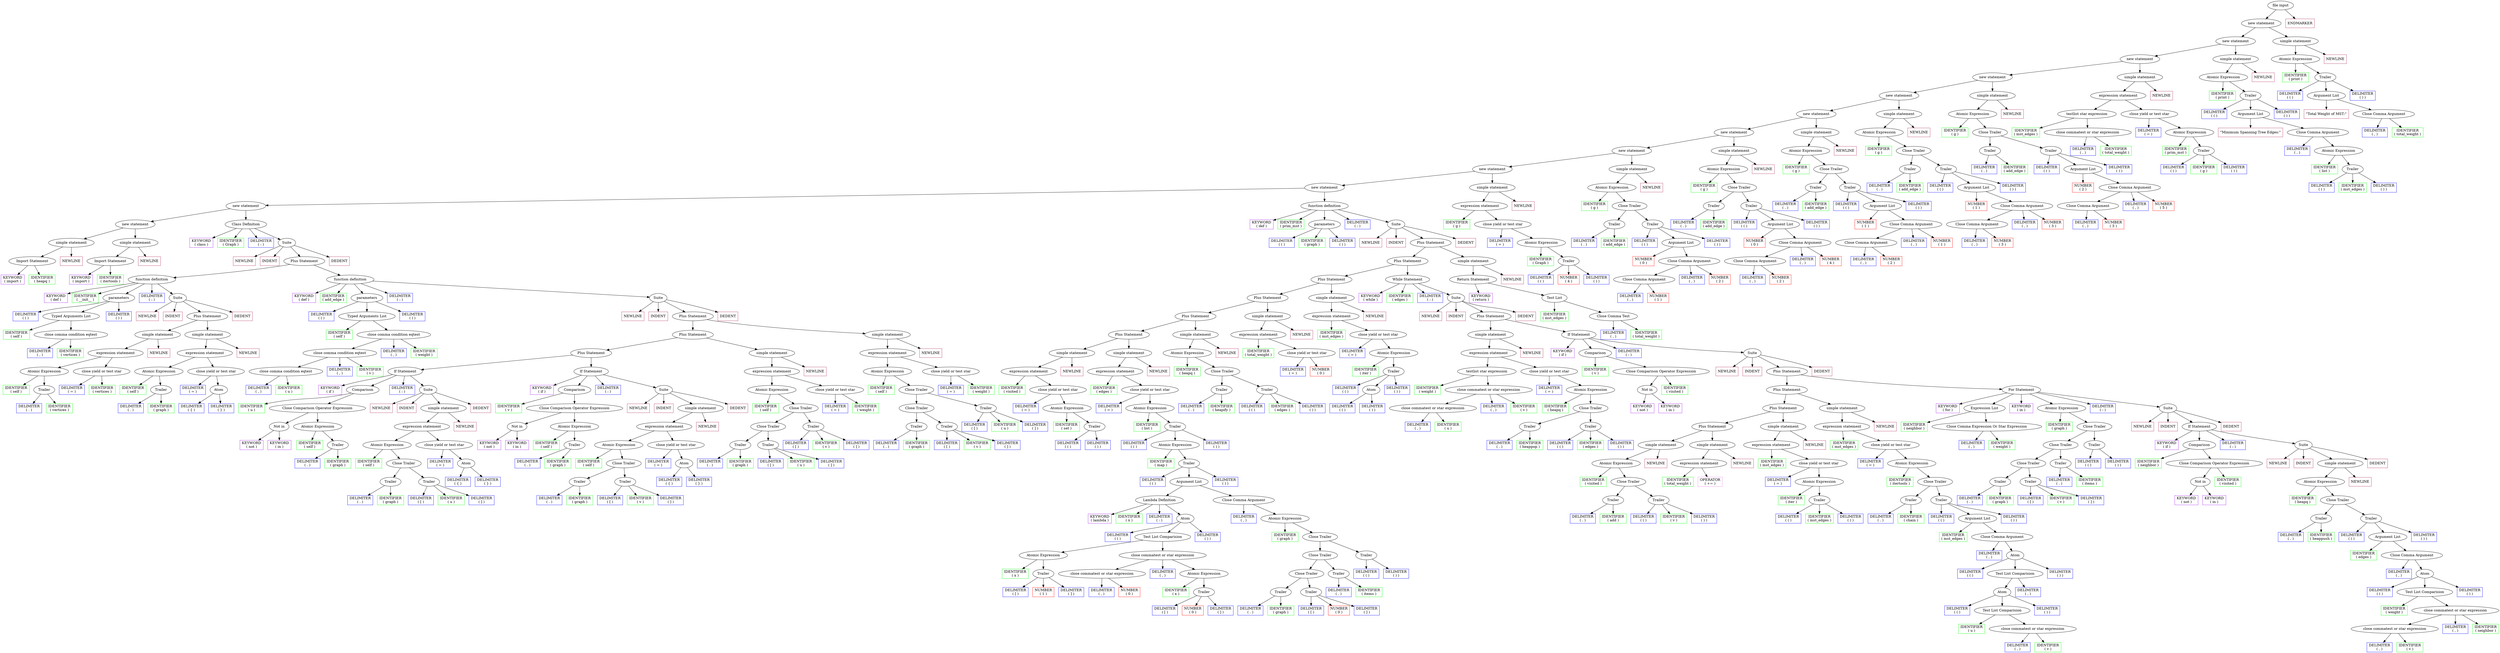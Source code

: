 digraph AST{
	1[label="file input"]
	2[label="new statement"]
	3[label="new statement"]
	4[label="new statement"]
	5[label="new statement"]
	6[label="new statement"]
	7[label="new statement"]
	8[label="new statement"]
	9[label="new statement"]
	10[label="new statement"]
	11[label="new statement"]
	12[label="new statement"]
	13[label="new statement"]
	14[label="simple statement"]
	15[label="Import Statement"]
	16[color="purple" shape="rectangle"]
	16[label="KEYWORD\n( import )"]
	17[color="green" shape="rectangle"]
	17[label="IDENTIFIER\n( heapq )"]
	18[color="maroon" shape="rectangle"]
	18[label="NEWLINE"]
	19[label="simple statement"]
	20[label="Import Statement"]
	21[color="purple" shape="rectangle"]
	21[label="KEYWORD\n( import )"]
	22[color="green" shape="rectangle"]
	22[label="IDENTIFIER\n( itertools )"]
	23[color="maroon" shape="rectangle"]
	23[label="NEWLINE"]
	24[label="Class Definition"]
	25[color="purple" shape="rectangle"]
	25[label="KEYWORD\n( class )"]
	26[color="green" shape="rectangle"]
	26[label="IDENTIFIER\n( Graph )"]
	27[color="blue" shape="rectangle"]
	27[label="DELIMITER\n( : )"]
	28[label="Suite"]
	29[color="maroon" shape="rectangle"]
	29[label="NEWLINE"]
	30[color="maroon" shape="rectangle"]
	30[label="INDENT"]
	31[label="Plus Statement"]
	32[label="function definition"]
	33[color="purple" shape="rectangle"]
	33[label="KEYWORD\n( def )"]
	34[color="green" shape="rectangle"]
	34[label="IDENTIFIER\n( __init__ )"]
	35[label="parameters"]
	36[color="blue" shape="rectangle"]
	36[label="DELIMITER\n( ( )"]
	37[label="Typed Arguments List"]
	38[color="green" shape="rectangle"]
	38[label="IDENTIFIER\n( self )"]
	39[label="close comma condition eqtest"]
	40[color="blue" shape="rectangle"]
	40[label="DELIMITER\n( , )"]
	41[color="green" shape="rectangle"]
	41[label="IDENTIFIER\n( vertices )"]
	42[color="blue" shape="rectangle"]
	42[label="DELIMITER\n( ) )"]
	43[color="blue" shape="rectangle"]
	43[label="DELIMITER\n( : )"]
	44[label="Suite"]
	45[color="maroon" shape="rectangle"]
	45[label="NEWLINE"]
	46[color="maroon" shape="rectangle"]
	46[label="INDENT"]
	47[label="Plus Statement"]
	48[label="simple statement"]
	49[label="expression statement"]
	50[label="Atomic Expression"]
	51[color="green" shape="rectangle"]
	51[label="IDENTIFIER\n( self )"]
	52[label="Trailer"]
	53[color="blue" shape="rectangle"]
	53[label="DELIMITER\n( . )"]
	54[color="green" shape="rectangle"]
	54[label="IDENTIFIER\n( vertices )"]
	55[label="close yield or test star"]
	56[color="blue" shape="rectangle"]
	56[label="DELIMITER\n( = )"]
	57[color="green" shape="rectangle"]
	57[label="IDENTIFIER\n( vertices )"]
	58[color="maroon" shape="rectangle"]
	58[label="NEWLINE"]
	59[label="simple statement"]
	60[label="expression statement"]
	61[label="Atomic Expression"]
	62[color="green" shape="rectangle"]
	62[label="IDENTIFIER\n( self )"]
	63[label="Trailer"]
	64[color="blue" shape="rectangle"]
	64[label="DELIMITER\n( . )"]
	65[color="green" shape="rectangle"]
	65[label="IDENTIFIER\n( graph )"]
	66[label="close yield or test star"]
	67[color="blue" shape="rectangle"]
	67[label="DELIMITER\n( = )"]
	68[label="Atom"]
	69[color="blue" shape="rectangle"]
	69[label="DELIMITER\n( { )"]
	70[color="blue" shape="rectangle"]
	70[label="DELIMITER\n( } )"]
	71[color="maroon" shape="rectangle"]
	71[label="NEWLINE"]
	72[color="maroon" shape="rectangle"]
	72[label="DEDENT"]
	73[label="function definition"]
	74[color="purple" shape="rectangle"]
	74[label="KEYWORD\n( def )"]
	75[color="green" shape="rectangle"]
	75[label="IDENTIFIER\n( add_edge )"]
	76[label="parameters"]
	77[color="blue" shape="rectangle"]
	77[label="DELIMITER\n( ( )"]
	78[label="Typed Arguments List"]
	79[color="green" shape="rectangle"]
	79[label="IDENTIFIER\n( self )"]
	80[label="close comma condition eqtest"]
	81[label="close comma condition eqtest"]
	82[label="close comma condition eqtest"]
	83[color="blue" shape="rectangle"]
	83[label="DELIMITER\n( , )"]
	84[color="green" shape="rectangle"]
	84[label="IDENTIFIER\n( u )"]
	85[color="blue" shape="rectangle"]
	85[label="DELIMITER\n( , )"]
	86[color="green" shape="rectangle"]
	86[label="IDENTIFIER\n( v )"]
	87[color="blue" shape="rectangle"]
	87[label="DELIMITER\n( , )"]
	88[color="green" shape="rectangle"]
	88[label="IDENTIFIER\n( weight )"]
	89[color="blue" shape="rectangle"]
	89[label="DELIMITER\n( ) )"]
	90[color="blue" shape="rectangle"]
	90[label="DELIMITER\n( : )"]
	91[label="Suite"]
	92[color="maroon" shape="rectangle"]
	92[label="NEWLINE"]
	93[color="maroon" shape="rectangle"]
	93[label="INDENT"]
	94[label="Plus Statement"]
	95[label="Plus Statement"]
	96[label="Plus Statement"]
	97[label="If Statement"]
	98[color="purple" shape="rectangle"]
	98[label="KEYWORD\n( if )"]
	99[label="Comparison"]
	100[color="green" shape="rectangle"]
	100[label="IDENTIFIER\n( u )"]
	101[label="Close Comparison Operator Expression"]
	102[label="Not in"]
	103[color="purple" shape="rectangle"]
	103[label="KEYWORD\n( not )"]
	104[color="purple" shape="rectangle"]
	104[label="KEYWORD\n( in )"]
	105[label="Atomic Expression"]
	106[color="green" shape="rectangle"]
	106[label="IDENTIFIER\n( self )"]
	107[label="Trailer"]
	108[color="blue" shape="rectangle"]
	108[label="DELIMITER\n( . )"]
	109[color="green" shape="rectangle"]
	109[label="IDENTIFIER\n( graph )"]
	110[color="blue" shape="rectangle"]
	110[label="DELIMITER\n( : )"]
	111[label="Suite"]
	112[color="maroon" shape="rectangle"]
	112[label="NEWLINE"]
	113[color="maroon" shape="rectangle"]
	113[label="INDENT"]
	114[label="simple statement"]
	115[label="expression statement"]
	116[label="Atomic Expression"]
	117[color="green" shape="rectangle"]
	117[label="IDENTIFIER\n( self )"]
	118[label="Close Trailer"]
	119[label="Trailer"]
	120[color="blue" shape="rectangle"]
	120[label="DELIMITER\n( . )"]
	121[color="green" shape="rectangle"]
	121[label="IDENTIFIER\n( graph )"]
	122[label="Trailer"]
	123[color="blue" shape="rectangle"]
	123[label="DELIMITER\n( [ )"]
	124[color="green" shape="rectangle"]
	124[label="IDENTIFIER\n( u )"]
	125[color="blue" shape="rectangle"]
	125[label="DELIMITER\n( ] )"]
	126[label="close yield or test star"]
	127[color="blue" shape="rectangle"]
	127[label="DELIMITER\n( = )"]
	128[label="Atom"]
	129[color="blue" shape="rectangle"]
	129[label="DELIMITER\n( { )"]
	130[color="blue" shape="rectangle"]
	130[label="DELIMITER\n( } )"]
	131[color="maroon" shape="rectangle"]
	131[label="NEWLINE"]
	132[color="maroon" shape="rectangle"]
	132[label="DEDENT"]
	133[label="If Statement"]
	134[color="purple" shape="rectangle"]
	134[label="KEYWORD\n( if )"]
	135[label="Comparison"]
	136[color="green" shape="rectangle"]
	136[label="IDENTIFIER\n( v )"]
	137[label="Close Comparison Operator Expression"]
	138[label="Not in"]
	139[color="purple" shape="rectangle"]
	139[label="KEYWORD\n( not )"]
	140[color="purple" shape="rectangle"]
	140[label="KEYWORD\n( in )"]
	141[label="Atomic Expression"]
	142[color="green" shape="rectangle"]
	142[label="IDENTIFIER\n( self )"]
	143[label="Trailer"]
	144[color="blue" shape="rectangle"]
	144[label="DELIMITER\n( . )"]
	145[color="green" shape="rectangle"]
	145[label="IDENTIFIER\n( graph )"]
	146[color="blue" shape="rectangle"]
	146[label="DELIMITER\n( : )"]
	147[label="Suite"]
	148[color="maroon" shape="rectangle"]
	148[label="NEWLINE"]
	149[color="maroon" shape="rectangle"]
	149[label="INDENT"]
	150[label="simple statement"]
	151[label="expression statement"]
	152[label="Atomic Expression"]
	153[color="green" shape="rectangle"]
	153[label="IDENTIFIER\n( self )"]
	154[label="Close Trailer"]
	155[label="Trailer"]
	156[color="blue" shape="rectangle"]
	156[label="DELIMITER\n( . )"]
	157[color="green" shape="rectangle"]
	157[label="IDENTIFIER\n( graph )"]
	158[label="Trailer"]
	159[color="blue" shape="rectangle"]
	159[label="DELIMITER\n( [ )"]
	160[color="green" shape="rectangle"]
	160[label="IDENTIFIER\n( v )"]
	161[color="blue" shape="rectangle"]
	161[label="DELIMITER\n( ] )"]
	162[label="close yield or test star"]
	163[color="blue" shape="rectangle"]
	163[label="DELIMITER\n( = )"]
	164[label="Atom"]
	165[color="blue" shape="rectangle"]
	165[label="DELIMITER\n( { )"]
	166[color="blue" shape="rectangle"]
	166[label="DELIMITER\n( } )"]
	167[color="maroon" shape="rectangle"]
	167[label="NEWLINE"]
	168[color="maroon" shape="rectangle"]
	168[label="DEDENT"]
	169[label="simple statement"]
	170[label="expression statement"]
	171[label="Atomic Expression"]
	172[color="green" shape="rectangle"]
	172[label="IDENTIFIER\n( self )"]
	173[label="Close Trailer"]
	174[label="Close Trailer"]
	175[label="Trailer"]
	176[color="blue" shape="rectangle"]
	176[label="DELIMITER\n( . )"]
	177[color="green" shape="rectangle"]
	177[label="IDENTIFIER\n( graph )"]
	178[label="Trailer"]
	179[color="blue" shape="rectangle"]
	179[label="DELIMITER\n( [ )"]
	180[color="green" shape="rectangle"]
	180[label="IDENTIFIER\n( u )"]
	181[color="blue" shape="rectangle"]
	181[label="DELIMITER\n( ] )"]
	182[label="Trailer"]
	183[color="blue" shape="rectangle"]
	183[label="DELIMITER\n( [ )"]
	184[color="green" shape="rectangle"]
	184[label="IDENTIFIER\n( v )"]
	185[color="blue" shape="rectangle"]
	185[label="DELIMITER\n( ] )"]
	186[label="close yield or test star"]
	187[color="blue" shape="rectangle"]
	187[label="DELIMITER\n( = )"]
	188[color="green" shape="rectangle"]
	188[label="IDENTIFIER\n( weight )"]
	189[color="maroon" shape="rectangle"]
	189[label="NEWLINE"]
	190[label="simple statement"]
	191[label="expression statement"]
	192[label="Atomic Expression"]
	193[color="green" shape="rectangle"]
	193[label="IDENTIFIER\n( self )"]
	194[label="Close Trailer"]
	195[label="Close Trailer"]
	196[label="Trailer"]
	197[color="blue" shape="rectangle"]
	197[label="DELIMITER\n( . )"]
	198[color="green" shape="rectangle"]
	198[label="IDENTIFIER\n( graph )"]
	199[label="Trailer"]
	200[color="blue" shape="rectangle"]
	200[label="DELIMITER\n( [ )"]
	201[color="green" shape="rectangle"]
	201[label="IDENTIFIER\n( v )"]
	202[color="blue" shape="rectangle"]
	202[label="DELIMITER\n( ] )"]
	203[label="Trailer"]
	204[color="blue" shape="rectangle"]
	204[label="DELIMITER\n( [ )"]
	205[color="green" shape="rectangle"]
	205[label="IDENTIFIER\n( u )"]
	206[color="blue" shape="rectangle"]
	206[label="DELIMITER\n( ] )"]
	207[label="close yield or test star"]
	208[color="blue" shape="rectangle"]
	208[label="DELIMITER\n( = )"]
	209[color="green" shape="rectangle"]
	209[label="IDENTIFIER\n( weight )"]
	210[color="maroon" shape="rectangle"]
	210[label="NEWLINE"]
	211[color="maroon" shape="rectangle"]
	211[label="DEDENT"]
	212[color="maroon" shape="rectangle"]
	212[label="DEDENT"]
	213[label="function definition"]
	214[color="purple" shape="rectangle"]
	214[label="KEYWORD\n( def )"]
	215[color="green" shape="rectangle"]
	215[label="IDENTIFIER\n( prim_mst )"]
	216[label="parameters"]
	217[color="blue" shape="rectangle"]
	217[label="DELIMITER\n( ( )"]
	218[color="green" shape="rectangle"]
	218[label="IDENTIFIER\n( graph )"]
	219[color="blue" shape="rectangle"]
	219[label="DELIMITER\n( ) )"]
	220[color="blue" shape="rectangle"]
	220[label="DELIMITER\n( : )"]
	221[label="Suite"]
	222[color="maroon" shape="rectangle"]
	222[label="NEWLINE"]
	223[color="maroon" shape="rectangle"]
	223[label="INDENT"]
	224[label="Plus Statement"]
	225[label="Plus Statement"]
	226[label="Plus Statement"]
	227[label="Plus Statement"]
	228[label="Plus Statement"]
	229[label="Plus Statement"]
	230[label="simple statement"]
	231[label="expression statement"]
	232[color="green" shape="rectangle"]
	232[label="IDENTIFIER\n( visited )"]
	233[label="close yield or test star"]
	234[color="blue" shape="rectangle"]
	234[label="DELIMITER\n( = )"]
	235[label="Atomic Expression"]
	236[color="green" shape="rectangle"]
	236[label="IDENTIFIER\n( set )"]
	237[label="Trailer"]
	238[color="blue" shape="rectangle"]
	238[label="DELIMITER\n( ( )"]
	239[color="blue" shape="rectangle"]
	239[label="DELIMITER\n( ) )"]
	240[color="maroon" shape="rectangle"]
	240[label="NEWLINE"]
	241[label="simple statement"]
	242[label="expression statement"]
	243[color="green" shape="rectangle"]
	243[label="IDENTIFIER\n( edges )"]
	244[label="close yield or test star"]
	245[color="blue" shape="rectangle"]
	245[label="DELIMITER\n( = )"]
	246[label="Atomic Expression"]
	247[color="green" shape="rectangle"]
	247[label="IDENTIFIER\n( list )"]
	248[label="Trailer"]
	249[color="blue" shape="rectangle"]
	249[label="DELIMITER\n( ( )"]
	250[label="Atomic Expression"]
	251[color="green" shape="rectangle"]
	251[label="IDENTIFIER\n( map )"]
	252[label="Trailer"]
	253[color="blue" shape="rectangle"]
	253[label="DELIMITER\n( ( )"]
	254[label="Argument List"]
	255[label="Lambda Definition"]
	256[color="purple" shape="rectangle"]
	256[label="KEYWORD\n( lambda )"]
	257[color="green" shape="rectangle"]
	257[label="IDENTIFIER\n( x )"]
	258[color="blue" shape="rectangle"]
	258[label="DELIMITER\n( : )"]
	259[label="Atom"]
	260[color="blue" shape="rectangle"]
	260[label="DELIMITER\n( ( )"]
	261[label="Test List Comparision"]
	262[label="Atomic Expression"]
	263[color="green" shape="rectangle"]
	263[label="IDENTIFIER\n( x )"]
	264[label="Trailer"]
	265[color="blue" shape="rectangle"]
	265[label="DELIMITER\n( [ )"]
	266[color="red" shape="rectangle"]
	266[label="NUMBER\n( 1 )"]
	267[color="blue" shape="rectangle"]
	267[label="DELIMITER\n( ] )"]
	268[label="close commatest or star expression"]
	269[label="close commatest or star expression"]
	270[color="blue" shape="rectangle"]
	270[label="DELIMITER\n( , )"]
	271[color="red" shape="rectangle"]
	271[label="NUMBER\n( 0 )"]
	272[color="blue" shape="rectangle"]
	272[label="DELIMITER\n( , )"]
	273[label="Atomic Expression"]
	274[color="green" shape="rectangle"]
	274[label="IDENTIFIER\n( x )"]
	275[label="Trailer"]
	276[color="blue" shape="rectangle"]
	276[label="DELIMITER\n( [ )"]
	277[color="red" shape="rectangle"]
	277[label="NUMBER\n( 0 )"]
	278[color="blue" shape="rectangle"]
	278[label="DELIMITER\n( ] )"]
	279[color="blue" shape="rectangle"]
	279[label="DELIMITER\n( ) )"]
	280[label="Close Comma Argument"]
	281[color="blue" shape="rectangle"]
	281[label="DELIMITER\n( , )"]
	282[label="Atomic Expression"]
	283[color="green" shape="rectangle"]
	283[label="IDENTIFIER\n( graph )"]
	284[label="Close Trailer"]
	285[label="Close Trailer"]
	286[label="Close Trailer"]
	287[label="Trailer"]
	288[color="blue" shape="rectangle"]
	288[label="DELIMITER\n( . )"]
	289[color="green" shape="rectangle"]
	289[label="IDENTIFIER\n( graph )"]
	290[label="Trailer"]
	291[color="blue" shape="rectangle"]
	291[label="DELIMITER\n( [ )"]
	292[color="red" shape="rectangle"]
	292[label="NUMBER\n( 0 )"]
	293[color="blue" shape="rectangle"]
	293[label="DELIMITER\n( ] )"]
	294[label="Trailer"]
	295[color="blue" shape="rectangle"]
	295[label="DELIMITER\n( . )"]
	296[color="green" shape="rectangle"]
	296[label="IDENTIFIER\n( items )"]
	297[label="Trailer"]
	298[color="blue" shape="rectangle"]
	298[label="DELIMITER\n( ( )"]
	299[color="blue" shape="rectangle"]
	299[label="DELIMITER\n( ) )"]
	300[color="blue" shape="rectangle"]
	300[label="DELIMITER\n( ) )"]
	301[color="blue" shape="rectangle"]
	301[label="DELIMITER\n( ) )"]
	302[color="maroon" shape="rectangle"]
	302[label="NEWLINE"]
	303[label="simple statement"]
	304[label="Atomic Expression"]
	305[color="green" shape="rectangle"]
	305[label="IDENTIFIER\n( heapq )"]
	306[label="Close Trailer"]
	307[label="Trailer"]
	308[color="blue" shape="rectangle"]
	308[label="DELIMITER\n( . )"]
	309[color="green" shape="rectangle"]
	309[label="IDENTIFIER\n( heapify )"]
	310[label="Trailer"]
	311[color="blue" shape="rectangle"]
	311[label="DELIMITER\n( ( )"]
	312[color="green" shape="rectangle"]
	312[label="IDENTIFIER\n( edges )"]
	313[color="blue" shape="rectangle"]
	313[label="DELIMITER\n( ) )"]
	314[color="maroon" shape="rectangle"]
	314[label="NEWLINE"]
	315[label="simple statement"]
	316[label="expression statement"]
	317[color="green" shape="rectangle"]
	317[label="IDENTIFIER\n( total_weight )"]
	318[label="close yield or test star"]
	319[color="blue" shape="rectangle"]
	319[label="DELIMITER\n( = )"]
	320[color="red" shape="rectangle"]
	320[label="NUMBER\n( 0 )"]
	321[color="maroon" shape="rectangle"]
	321[label="NEWLINE"]
	322[label="simple statement"]
	323[label="expression statement"]
	324[color="green" shape="rectangle"]
	324[label="IDENTIFIER\n( mst_edges )"]
	325[label="close yield or test star"]
	326[color="blue" shape="rectangle"]
	326[label="DELIMITER\n( = )"]
	327[label="Atomic Expression"]
	328[color="green" shape="rectangle"]
	328[label="IDENTIFIER\n( iter )"]
	329[label="Trailer"]
	330[color="blue" shape="rectangle"]
	330[label="DELIMITER\n( ( )"]
	331[label="Atom"]
	332[color="blue" shape="rectangle"]
	332[label="DELIMITER\n( ( )"]
	333[color="blue" shape="rectangle"]
	333[label="DELIMITER\n( ) )"]
	334[color="blue" shape="rectangle"]
	334[label="DELIMITER\n( ) )"]
	335[color="maroon" shape="rectangle"]
	335[label="NEWLINE"]
	336[label="While Statement"]
	337[color="purple" shape="rectangle"]
	337[label="KEYWORD\n( while )"]
	338[color="green" shape="rectangle"]
	338[label="IDENTIFIER\n( edges )"]
	339[color="blue" shape="rectangle"]
	339[label="DELIMITER\n( : )"]
	340[label="Suite"]
	341[color="maroon" shape="rectangle"]
	341[label="NEWLINE"]
	342[color="maroon" shape="rectangle"]
	342[label="INDENT"]
	343[label="Plus Statement"]
	344[label="simple statement"]
	345[label="expression statement"]
	346[label="testlist star expression"]
	347[color="green" shape="rectangle"]
	347[label="IDENTIFIER\n( weight )"]
	348[label="close commatest or star expression"]
	349[label="close commatest or star expression"]
	350[color="blue" shape="rectangle"]
	350[label="DELIMITER\n( , )"]
	351[color="green" shape="rectangle"]
	351[label="IDENTIFIER\n( u )"]
	352[color="blue" shape="rectangle"]
	352[label="DELIMITER\n( , )"]
	353[color="green" shape="rectangle"]
	353[label="IDENTIFIER\n( v )"]
	354[label="close yield or test star"]
	355[color="blue" shape="rectangle"]
	355[label="DELIMITER\n( = )"]
	356[label="Atomic Expression"]
	357[color="green" shape="rectangle"]
	357[label="IDENTIFIER\n( heapq )"]
	358[label="Close Trailer"]
	359[label="Trailer"]
	360[color="blue" shape="rectangle"]
	360[label="DELIMITER\n( . )"]
	361[color="green" shape="rectangle"]
	361[label="IDENTIFIER\n( heappop )"]
	362[label="Trailer"]
	363[color="blue" shape="rectangle"]
	363[label="DELIMITER\n( ( )"]
	364[color="green" shape="rectangle"]
	364[label="IDENTIFIER\n( edges )"]
	365[color="blue" shape="rectangle"]
	365[label="DELIMITER\n( ) )"]
	366[color="maroon" shape="rectangle"]
	366[label="NEWLINE"]
	367[label="If Statement"]
	368[color="purple" shape="rectangle"]
	368[label="KEYWORD\n( if )"]
	369[label="Comparison"]
	370[color="green" shape="rectangle"]
	370[label="IDENTIFIER\n( v )"]
	371[label="Close Comparison Operator Expression"]
	372[label="Not in"]
	373[color="purple" shape="rectangle"]
	373[label="KEYWORD\n( not )"]
	374[color="purple" shape="rectangle"]
	374[label="KEYWORD\n( in )"]
	375[color="green" shape="rectangle"]
	375[label="IDENTIFIER\n( visited )"]
	376[color="blue" shape="rectangle"]
	376[label="DELIMITER\n( : )"]
	377[label="Suite"]
	378[color="maroon" shape="rectangle"]
	378[label="NEWLINE"]
	379[color="maroon" shape="rectangle"]
	379[label="INDENT"]
	380[label="Plus Statement"]
	381[label="Plus Statement"]
	382[label="Plus Statement"]
	383[label="Plus Statement"]
	384[label="simple statement"]
	385[label="Atomic Expression"]
	386[color="green" shape="rectangle"]
	386[label="IDENTIFIER\n( visited )"]
	387[label="Close Trailer"]
	388[label="Trailer"]
	389[color="blue" shape="rectangle"]
	389[label="DELIMITER\n( . )"]
	390[color="green" shape="rectangle"]
	390[label="IDENTIFIER\n( add )"]
	391[label="Trailer"]
	392[color="blue" shape="rectangle"]
	392[label="DELIMITER\n( ( )"]
	393[color="green" shape="rectangle"]
	393[label="IDENTIFIER\n( v )"]
	394[color="blue" shape="rectangle"]
	394[label="DELIMITER\n( ) )"]
	395[color="maroon" shape="rectangle"]
	395[label="NEWLINE"]
	396[label="simple statement"]
	397[label="expression statement"]
	398[color="green" shape="rectangle"]
	398[label="IDENTIFIER\n( total_weight )"]
	399[color="violet" shape="rectangle"]
	399[label="OPERATOR\n( += )"]
	400[color="maroon" shape="rectangle"]
	400[label="NEWLINE"]
	401[label="simple statement"]
	402[label="expression statement"]
	403[color="green" shape="rectangle"]
	403[label="IDENTIFIER\n( mst_edges )"]
	404[label="close yield or test star"]
	405[color="blue" shape="rectangle"]
	405[label="DELIMITER\n( = )"]
	406[label="Atomic Expression"]
	407[color="green" shape="rectangle"]
	407[label="IDENTIFIER\n( iter )"]
	408[label="Trailer"]
	409[color="blue" shape="rectangle"]
	409[label="DELIMITER\n( ( )"]
	410[color="green" shape="rectangle"]
	410[label="IDENTIFIER\n( mst_edges )"]
	411[color="blue" shape="rectangle"]
	411[label="DELIMITER\n( ) )"]
	412[color="maroon" shape="rectangle"]
	412[label="NEWLINE"]
	413[label="simple statement"]
	414[label="expression statement"]
	415[color="green" shape="rectangle"]
	415[label="IDENTIFIER\n( mst_edges )"]
	416[label="close yield or test star"]
	417[color="blue" shape="rectangle"]
	417[label="DELIMITER\n( = )"]
	418[label="Atomic Expression"]
	419[color="green" shape="rectangle"]
	419[label="IDENTIFIER\n( itertools )"]
	420[label="Close Trailer"]
	421[label="Trailer"]
	422[color="blue" shape="rectangle"]
	422[label="DELIMITER\n( . )"]
	423[color="green" shape="rectangle"]
	423[label="IDENTIFIER\n( chain )"]
	424[label="Trailer"]
	425[color="blue" shape="rectangle"]
	425[label="DELIMITER\n( ( )"]
	426[label="Argument List"]
	427[color="green" shape="rectangle"]
	427[label="IDENTIFIER\n( mst_edges )"]
	428[label="Close Comma Argument"]
	429[color="blue" shape="rectangle"]
	429[label="DELIMITER\n( , )"]
	430[label="Atom"]
	431[color="blue" shape="rectangle"]
	431[label="DELIMITER\n( ( )"]
	432[label="Test List Comparision"]
	433[label="Atom"]
	434[color="blue" shape="rectangle"]
	434[label="DELIMITER\n( ( )"]
	435[label="Test List Comparision"]
	436[color="green" shape="rectangle"]
	436[label="IDENTIFIER\n( u )"]
	437[label="close commatest or star expression"]
	438[color="blue" shape="rectangle"]
	438[label="DELIMITER\n( , )"]
	439[color="green" shape="rectangle"]
	439[label="IDENTIFIER\n( v )"]
	440[color="blue" shape="rectangle"]
	440[label="DELIMITER\n( ) )"]
	441[color="blue" shape="rectangle"]
	441[label="DELIMITER\n( , )"]
	442[color="blue" shape="rectangle"]
	442[label="DELIMITER\n( ) )"]
	443[color="blue" shape="rectangle"]
	443[label="DELIMITER\n( ) )"]
	444[color="maroon" shape="rectangle"]
	444[label="NEWLINE"]
	445[label="For Statement"]
	446[color="purple" shape="rectangle"]
	446[label="KEYWORD\n( for )"]
	447[label="Expression List"]
	448[color="green" shape="rectangle"]
	448[label="IDENTIFIER\n( neighbor )"]
	449[label="Close Comma Expression Or Star Expression"]
	450[color="blue" shape="rectangle"]
	450[label="DELIMITER\n( , )"]
	451[color="green" shape="rectangle"]
	451[label="IDENTIFIER\n( weight )"]
	452[color="purple" shape="rectangle"]
	452[label="KEYWORD\n( in )"]
	453[label="Atomic Expression"]
	454[color="green" shape="rectangle"]
	454[label="IDENTIFIER\n( graph )"]
	455[label="Close Trailer"]
	456[label="Close Trailer"]
	457[label="Close Trailer"]
	458[label="Trailer"]
	459[color="blue" shape="rectangle"]
	459[label="DELIMITER\n( . )"]
	460[color="green" shape="rectangle"]
	460[label="IDENTIFIER\n( graph )"]
	461[label="Trailer"]
	462[color="blue" shape="rectangle"]
	462[label="DELIMITER\n( [ )"]
	463[color="green" shape="rectangle"]
	463[label="IDENTIFIER\n( v )"]
	464[color="blue" shape="rectangle"]
	464[label="DELIMITER\n( ] )"]
	465[label="Trailer"]
	466[color="blue" shape="rectangle"]
	466[label="DELIMITER\n( . )"]
	467[color="green" shape="rectangle"]
	467[label="IDENTIFIER\n( items )"]
	468[label="Trailer"]
	469[color="blue" shape="rectangle"]
	469[label="DELIMITER\n( ( )"]
	470[color="blue" shape="rectangle"]
	470[label="DELIMITER\n( ) )"]
	471[color="blue" shape="rectangle"]
	471[label="DELIMITER\n( : )"]
	472[label="Suite"]
	473[color="maroon" shape="rectangle"]
	473[label="NEWLINE"]
	474[color="maroon" shape="rectangle"]
	474[label="INDENT"]
	475[label="If Statement"]
	476[color="purple" shape="rectangle"]
	476[label="KEYWORD\n( if )"]
	477[label="Comparison"]
	478[color="green" shape="rectangle"]
	478[label="IDENTIFIER\n( neighbor )"]
	479[label="Close Comparison Operator Expression"]
	480[label="Not in"]
	481[color="purple" shape="rectangle"]
	481[label="KEYWORD\n( not )"]
	482[color="purple" shape="rectangle"]
	482[label="KEYWORD\n( in )"]
	483[color="green" shape="rectangle"]
	483[label="IDENTIFIER\n( visited )"]
	484[color="blue" shape="rectangle"]
	484[label="DELIMITER\n( : )"]
	485[label="Suite"]
	486[color="maroon" shape="rectangle"]
	486[label="NEWLINE"]
	487[color="maroon" shape="rectangle"]
	487[label="INDENT"]
	488[label="simple statement"]
	489[label="Atomic Expression"]
	490[color="green" shape="rectangle"]
	490[label="IDENTIFIER\n( heapq )"]
	491[label="Close Trailer"]
	492[label="Trailer"]
	493[color="blue" shape="rectangle"]
	493[label="DELIMITER\n( . )"]
	494[color="green" shape="rectangle"]
	494[label="IDENTIFIER\n( heappush )"]
	495[label="Trailer"]
	496[color="blue" shape="rectangle"]
	496[label="DELIMITER\n( ( )"]
	497[label="Argument List"]
	498[color="green" shape="rectangle"]
	498[label="IDENTIFIER\n( edges )"]
	499[label="Close Comma Argument"]
	500[color="blue" shape="rectangle"]
	500[label="DELIMITER\n( , )"]
	501[label="Atom"]
	502[color="blue" shape="rectangle"]
	502[label="DELIMITER\n( ( )"]
	503[label="Test List Comparision"]
	504[color="green" shape="rectangle"]
	504[label="IDENTIFIER\n( weight )"]
	505[label="close commatest or star expression"]
	506[label="close commatest or star expression"]
	507[color="blue" shape="rectangle"]
	507[label="DELIMITER\n( , )"]
	508[color="green" shape="rectangle"]
	508[label="IDENTIFIER\n( v )"]
	509[color="blue" shape="rectangle"]
	509[label="DELIMITER\n( , )"]
	510[color="green" shape="rectangle"]
	510[label="IDENTIFIER\n( neighbor )"]
	511[color="blue" shape="rectangle"]
	511[label="DELIMITER\n( ) )"]
	512[color="blue" shape="rectangle"]
	512[label="DELIMITER\n( ) )"]
	513[color="maroon" shape="rectangle"]
	513[label="NEWLINE"]
	514[color="maroon" shape="rectangle"]
	514[label="DEDENT"]
	515[color="maroon" shape="rectangle"]
	515[label="DEDENT"]
	516[color="maroon" shape="rectangle"]
	516[label="DEDENT"]
	517[color="maroon" shape="rectangle"]
	517[label="DEDENT"]
	518[label="simple statement"]
	519[label="Return Statement"]
	520[color="purple" shape="rectangle"]
	520[label="KEYWORD\n( return )"]
	521[label="Test List"]
	522[color="green" shape="rectangle"]
	522[label="IDENTIFIER\n( mst_edges )"]
	523[label="Close Comma Test"]
	524[color="blue" shape="rectangle"]
	524[label="DELIMITER\n( , )"]
	525[color="green" shape="rectangle"]
	525[label="IDENTIFIER\n( total_weight )"]
	526[color="maroon" shape="rectangle"]
	526[label="NEWLINE"]
	527[color="maroon" shape="rectangle"]
	527[label="DEDENT"]
	528[label="simple statement"]
	529[label="expression statement"]
	530[color="green" shape="rectangle"]
	530[label="IDENTIFIER\n( g )"]
	531[label="close yield or test star"]
	532[color="blue" shape="rectangle"]
	532[label="DELIMITER\n( = )"]
	533[label="Atomic Expression"]
	534[color="green" shape="rectangle"]
	534[label="IDENTIFIER\n( Graph )"]
	535[label="Trailer"]
	536[color="blue" shape="rectangle"]
	536[label="DELIMITER\n( ( )"]
	537[color="red" shape="rectangle"]
	537[label="NUMBER\n( 4 )"]
	538[color="blue" shape="rectangle"]
	538[label="DELIMITER\n( ) )"]
	539[color="maroon" shape="rectangle"]
	539[label="NEWLINE"]
	540[label="simple statement"]
	541[label="Atomic Expression"]
	542[color="green" shape="rectangle"]
	542[label="IDENTIFIER\n( g )"]
	543[label="Close Trailer"]
	544[label="Trailer"]
	545[color="blue" shape="rectangle"]
	545[label="DELIMITER\n( . )"]
	546[color="green" shape="rectangle"]
	546[label="IDENTIFIER\n( add_edge )"]
	547[label="Trailer"]
	548[color="blue" shape="rectangle"]
	548[label="DELIMITER\n( ( )"]
	549[label="Argument List"]
	550[color="red" shape="rectangle"]
	550[label="NUMBER\n( 0 )"]
	551[label="Close Comma Argument"]
	552[label="Close Comma Argument"]
	553[color="blue" shape="rectangle"]
	553[label="DELIMITER\n( , )"]
	554[color="red" shape="rectangle"]
	554[label="NUMBER\n( 1 )"]
	555[color="blue" shape="rectangle"]
	555[label="DELIMITER\n( , )"]
	556[color="red" shape="rectangle"]
	556[label="NUMBER\n( 2 )"]
	557[color="blue" shape="rectangle"]
	557[label="DELIMITER\n( ) )"]
	558[color="maroon" shape="rectangle"]
	558[label="NEWLINE"]
	559[label="simple statement"]
	560[label="Atomic Expression"]
	561[color="green" shape="rectangle"]
	561[label="IDENTIFIER\n( g )"]
	562[label="Close Trailer"]
	563[label="Trailer"]
	564[color="blue" shape="rectangle"]
	564[label="DELIMITER\n( . )"]
	565[color="green" shape="rectangle"]
	565[label="IDENTIFIER\n( add_edge )"]
	566[label="Trailer"]
	567[color="blue" shape="rectangle"]
	567[label="DELIMITER\n( ( )"]
	568[label="Argument List"]
	569[color="red" shape="rectangle"]
	569[label="NUMBER\n( 0 )"]
	570[label="Close Comma Argument"]
	571[label="Close Comma Argument"]
	572[color="blue" shape="rectangle"]
	572[label="DELIMITER\n( , )"]
	573[color="red" shape="rectangle"]
	573[label="NUMBER\n( 2 )"]
	574[color="blue" shape="rectangle"]
	574[label="DELIMITER\n( , )"]
	575[color="red" shape="rectangle"]
	575[label="NUMBER\n( 4 )"]
	576[color="blue" shape="rectangle"]
	576[label="DELIMITER\n( ) )"]
	577[color="maroon" shape="rectangle"]
	577[label="NEWLINE"]
	578[label="simple statement"]
	579[label="Atomic Expression"]
	580[color="green" shape="rectangle"]
	580[label="IDENTIFIER\n( g )"]
	581[label="Close Trailer"]
	582[label="Trailer"]
	583[color="blue" shape="rectangle"]
	583[label="DELIMITER\n( . )"]
	584[color="green" shape="rectangle"]
	584[label="IDENTIFIER\n( add_edge )"]
	585[label="Trailer"]
	586[color="blue" shape="rectangle"]
	586[label="DELIMITER\n( ( )"]
	587[label="Argument List"]
	588[color="red" shape="rectangle"]
	588[label="NUMBER\n( 1 )"]
	589[label="Close Comma Argument"]
	590[label="Close Comma Argument"]
	591[color="blue" shape="rectangle"]
	591[label="DELIMITER\n( , )"]
	592[color="red" shape="rectangle"]
	592[label="NUMBER\n( 2 )"]
	593[color="blue" shape="rectangle"]
	593[label="DELIMITER\n( , )"]
	594[color="red" shape="rectangle"]
	594[label="NUMBER\n( 1 )"]
	595[color="blue" shape="rectangle"]
	595[label="DELIMITER\n( ) )"]
	596[color="maroon" shape="rectangle"]
	596[label="NEWLINE"]
	597[label="simple statement"]
	598[label="Atomic Expression"]
	599[color="green" shape="rectangle"]
	599[label="IDENTIFIER\n( g )"]
	600[label="Close Trailer"]
	601[label="Trailer"]
	602[color="blue" shape="rectangle"]
	602[label="DELIMITER\n( . )"]
	603[color="green" shape="rectangle"]
	603[label="IDENTIFIER\n( add_edge )"]
	604[label="Trailer"]
	605[color="blue" shape="rectangle"]
	605[label="DELIMITER\n( ( )"]
	606[label="Argument List"]
	607[color="red" shape="rectangle"]
	607[label="NUMBER\n( 1 )"]
	608[label="Close Comma Argument"]
	609[label="Close Comma Argument"]
	610[color="blue" shape="rectangle"]
	610[label="DELIMITER\n( , )"]
	611[color="red" shape="rectangle"]
	611[label="NUMBER\n( 3 )"]
	612[color="blue" shape="rectangle"]
	612[label="DELIMITER\n( , )"]
	613[color="red" shape="rectangle"]
	613[label="NUMBER\n( 3 )"]
	614[color="blue" shape="rectangle"]
	614[label="DELIMITER\n( ) )"]
	615[color="maroon" shape="rectangle"]
	615[label="NEWLINE"]
	616[label="simple statement"]
	617[label="Atomic Expression"]
	618[color="green" shape="rectangle"]
	618[label="IDENTIFIER\n( g )"]
	619[label="Close Trailer"]
	620[label="Trailer"]
	621[color="blue" shape="rectangle"]
	621[label="DELIMITER\n( . )"]
	622[color="green" shape="rectangle"]
	622[label="IDENTIFIER\n( add_edge )"]
	623[label="Trailer"]
	624[color="blue" shape="rectangle"]
	624[label="DELIMITER\n( ( )"]
	625[label="Argument List"]
	626[color="red" shape="rectangle"]
	626[label="NUMBER\n( 2 )"]
	627[label="Close Comma Argument"]
	628[label="Close Comma Argument"]
	629[color="blue" shape="rectangle"]
	629[label="DELIMITER\n( , )"]
	630[color="red" shape="rectangle"]
	630[label="NUMBER\n( 3 )"]
	631[color="blue" shape="rectangle"]
	631[label="DELIMITER\n( , )"]
	632[color="red" shape="rectangle"]
	632[label="NUMBER\n( 5 )"]
	633[color="blue" shape="rectangle"]
	633[label="DELIMITER\n( ) )"]
	634[color="maroon" shape="rectangle"]
	634[label="NEWLINE"]
	635[label="simple statement"]
	636[label="expression statement"]
	637[label="testlist star expression"]
	638[color="green" shape="rectangle"]
	638[label="IDENTIFIER\n( mst_edges )"]
	639[label="close commatest or star expression"]
	640[color="blue" shape="rectangle"]
	640[label="DELIMITER\n( , )"]
	641[color="green" shape="rectangle"]
	641[label="IDENTIFIER\n( total_weight )"]
	642[label="close yield or test star"]
	643[color="blue" shape="rectangle"]
	643[label="DELIMITER\n( = )"]
	644[label="Atomic Expression"]
	645[color="green" shape="rectangle"]
	645[label="IDENTIFIER\n( prim_mst )"]
	646[label="Trailer"]
	647[color="blue" shape="rectangle"]
	647[label="DELIMITER\n( ( )"]
	648[color="green" shape="rectangle"]
	648[label="IDENTIFIER\n( g )"]
	649[color="blue" shape="rectangle"]
	649[label="DELIMITER\n( ) )"]
	650[color="maroon" shape="rectangle"]
	650[label="NEWLINE"]
	651[label="simple statement"]
	652[label="Atomic Expression"]
	653[color="green" shape="rectangle"]
	653[label="IDENTIFIER\n( print )"]
	654[label="Trailer"]
	655[color="blue" shape="rectangle"]
	655[label="DELIMITER\n( ( )"]
	656[label="Argument List"]
	657[color="maroon" shape="rectangle"]
	657[label="\"Minimum Spanning Tree Edges:\""]
	658[label="Close Comma Argument"]
	659[color="blue" shape="rectangle"]
	659[label="DELIMITER\n( , )"]
	660[label="Atomic Expression"]
	661[color="green" shape="rectangle"]
	661[label="IDENTIFIER\n( list )"]
	662[label="Trailer"]
	663[color="blue" shape="rectangle"]
	663[label="DELIMITER\n( ( )"]
	664[color="green" shape="rectangle"]
	664[label="IDENTIFIER\n( mst_edges )"]
	665[color="blue" shape="rectangle"]
	665[label="DELIMITER\n( ) )"]
	666[color="blue" shape="rectangle"]
	666[label="DELIMITER\n( ) )"]
	667[color="maroon" shape="rectangle"]
	667[label="NEWLINE"]
	668[label="simple statement"]
	669[label="Atomic Expression"]
	670[color="green" shape="rectangle"]
	670[label="IDENTIFIER\n( print )"]
	671[label="Trailer"]
	672[color="blue" shape="rectangle"]
	672[label="DELIMITER\n( ( )"]
	673[label="Argument List"]
	674[color="maroon" shape="rectangle"]
	674[label="\"Total Weight of MST:\""]
	675[label="Close Comma Argument"]
	676[color="blue" shape="rectangle"]
	676[label="DELIMITER\n( , )"]
	677[color="green" shape="rectangle"]
	677[label="IDENTIFIER\n( total_weight )"]
	678[color="blue" shape="rectangle"]
	678[label="DELIMITER\n( ) )"]
	679[color="maroon" shape="rectangle"]
	679[label="NEWLINE"]
	680[color="maroon" shape="rectangle"]
	680[label="ENDMARKER"]
	1 -> 2
	2 -> 3
	3 -> 4
	4 -> 5
	5 -> 6
	6 -> 7
	7 -> 8
	8 -> 9
	9 -> 10
	10 -> 11
	11 -> 12
	12 -> 13
	13 -> 14
	14 -> 15
	15 -> 16
	15 -> 17
	14 -> 18
	13 -> 19
	19 -> 20
	20 -> 21
	20 -> 22
	19 -> 23
	12 -> 24
	24 -> 25
	24 -> 26
	24 -> 27
	24 -> 28
	28 -> 29
	28 -> 30
	28 -> 31
	31 -> 32
	32 -> 33
	32 -> 34
	32 -> 35
	35 -> 36
	35 -> 37
	37 -> 38
	37 -> 39
	39 -> 40
	39 -> 41
	35 -> 42
	32 -> 43
	32 -> 44
	44 -> 45
	44 -> 46
	44 -> 47
	47 -> 48
	48 -> 49
	49 -> 50
	50 -> 51
	50 -> 52
	52 -> 53
	52 -> 54
	49 -> 55
	55 -> 56
	55 -> 57
	48 -> 58
	47 -> 59
	59 -> 60
	60 -> 61
	61 -> 62
	61 -> 63
	63 -> 64
	63 -> 65
	60 -> 66
	66 -> 67
	66 -> 68
	68 -> 69
	68 -> 70
	59 -> 71
	44 -> 72
	31 -> 73
	73 -> 74
	73 -> 75
	73 -> 76
	76 -> 77
	76 -> 78
	78 -> 79
	78 -> 80
	80 -> 81
	81 -> 82
	82 -> 83
	82 -> 84
	81 -> 85
	81 -> 86
	80 -> 87
	80 -> 88
	76 -> 89
	73 -> 90
	73 -> 91
	91 -> 92
	91 -> 93
	91 -> 94
	94 -> 95
	95 -> 96
	96 -> 97
	97 -> 98
	97 -> 99
	99 -> 100
	99 -> 101
	101 -> 102
	102 -> 103
	102 -> 104
	101 -> 105
	105 -> 106
	105 -> 107
	107 -> 108
	107 -> 109
	97 -> 110
	97 -> 111
	111 -> 112
	111 -> 113
	111 -> 114
	114 -> 115
	115 -> 116
	116 -> 117
	116 -> 118
	118 -> 119
	119 -> 120
	119 -> 121
	118 -> 122
	122 -> 123
	122 -> 124
	122 -> 125
	115 -> 126
	126 -> 127
	126 -> 128
	128 -> 129
	128 -> 130
	114 -> 131
	111 -> 132
	96 -> 133
	133 -> 134
	133 -> 135
	135 -> 136
	135 -> 137
	137 -> 138
	138 -> 139
	138 -> 140
	137 -> 141
	141 -> 142
	141 -> 143
	143 -> 144
	143 -> 145
	133 -> 146
	133 -> 147
	147 -> 148
	147 -> 149
	147 -> 150
	150 -> 151
	151 -> 152
	152 -> 153
	152 -> 154
	154 -> 155
	155 -> 156
	155 -> 157
	154 -> 158
	158 -> 159
	158 -> 160
	158 -> 161
	151 -> 162
	162 -> 163
	162 -> 164
	164 -> 165
	164 -> 166
	150 -> 167
	147 -> 168
	95 -> 169
	169 -> 170
	170 -> 171
	171 -> 172
	171 -> 173
	173 -> 174
	174 -> 175
	175 -> 176
	175 -> 177
	174 -> 178
	178 -> 179
	178 -> 180
	178 -> 181
	173 -> 182
	182 -> 183
	182 -> 184
	182 -> 185
	170 -> 186
	186 -> 187
	186 -> 188
	169 -> 189
	94 -> 190
	190 -> 191
	191 -> 192
	192 -> 193
	192 -> 194
	194 -> 195
	195 -> 196
	196 -> 197
	196 -> 198
	195 -> 199
	199 -> 200
	199 -> 201
	199 -> 202
	194 -> 203
	203 -> 204
	203 -> 205
	203 -> 206
	191 -> 207
	207 -> 208
	207 -> 209
	190 -> 210
	91 -> 211
	28 -> 212
	11 -> 213
	213 -> 214
	213 -> 215
	213 -> 216
	216 -> 217
	216 -> 218
	216 -> 219
	213 -> 220
	213 -> 221
	221 -> 222
	221 -> 223
	221 -> 224
	224 -> 225
	225 -> 226
	226 -> 227
	227 -> 228
	228 -> 229
	229 -> 230
	230 -> 231
	231 -> 232
	231 -> 233
	233 -> 234
	233 -> 235
	235 -> 236
	235 -> 237
	237 -> 238
	237 -> 239
	230 -> 240
	229 -> 241
	241 -> 242
	242 -> 243
	242 -> 244
	244 -> 245
	244 -> 246
	246 -> 247
	246 -> 248
	248 -> 249
	248 -> 250
	250 -> 251
	250 -> 252
	252 -> 253
	252 -> 254
	254 -> 255
	255 -> 256
	255 -> 257
	255 -> 258
	255 -> 259
	259 -> 260
	259 -> 261
	261 -> 262
	262 -> 263
	262 -> 264
	264 -> 265
	264 -> 266
	264 -> 267
	261 -> 268
	268 -> 269
	269 -> 270
	269 -> 271
	268 -> 272
	268 -> 273
	273 -> 274
	273 -> 275
	275 -> 276
	275 -> 277
	275 -> 278
	259 -> 279
	254 -> 280
	280 -> 281
	280 -> 282
	282 -> 283
	282 -> 284
	284 -> 285
	285 -> 286
	286 -> 287
	287 -> 288
	287 -> 289
	286 -> 290
	290 -> 291
	290 -> 292
	290 -> 293
	285 -> 294
	294 -> 295
	294 -> 296
	284 -> 297
	297 -> 298
	297 -> 299
	252 -> 300
	248 -> 301
	241 -> 302
	228 -> 303
	303 -> 304
	304 -> 305
	304 -> 306
	306 -> 307
	307 -> 308
	307 -> 309
	306 -> 310
	310 -> 311
	310 -> 312
	310 -> 313
	303 -> 314
	227 -> 315
	315 -> 316
	316 -> 317
	316 -> 318
	318 -> 319
	318 -> 320
	315 -> 321
	226 -> 322
	322 -> 323
	323 -> 324
	323 -> 325
	325 -> 326
	325 -> 327
	327 -> 328
	327 -> 329
	329 -> 330
	329 -> 331
	331 -> 332
	331 -> 333
	329 -> 334
	322 -> 335
	225 -> 336
	336 -> 337
	336 -> 338
	336 -> 339
	336 -> 340
	340 -> 341
	340 -> 342
	340 -> 343
	343 -> 344
	344 -> 345
	345 -> 346
	346 -> 347
	346 -> 348
	348 -> 349
	349 -> 350
	349 -> 351
	348 -> 352
	348 -> 353
	345 -> 354
	354 -> 355
	354 -> 356
	356 -> 357
	356 -> 358
	358 -> 359
	359 -> 360
	359 -> 361
	358 -> 362
	362 -> 363
	362 -> 364
	362 -> 365
	344 -> 366
	343 -> 367
	367 -> 368
	367 -> 369
	369 -> 370
	369 -> 371
	371 -> 372
	372 -> 373
	372 -> 374
	371 -> 375
	367 -> 376
	367 -> 377
	377 -> 378
	377 -> 379
	377 -> 380
	380 -> 381
	381 -> 382
	382 -> 383
	383 -> 384
	384 -> 385
	385 -> 386
	385 -> 387
	387 -> 388
	388 -> 389
	388 -> 390
	387 -> 391
	391 -> 392
	391 -> 393
	391 -> 394
	384 -> 395
	383 -> 396
	396 -> 397
	397 -> 398
	397 -> 399
	396 -> 400
	382 -> 401
	401 -> 402
	402 -> 403
	402 -> 404
	404 -> 405
	404 -> 406
	406 -> 407
	406 -> 408
	408 -> 409
	408 -> 410
	408 -> 411
	401 -> 412
	381 -> 413
	413 -> 414
	414 -> 415
	414 -> 416
	416 -> 417
	416 -> 418
	418 -> 419
	418 -> 420
	420 -> 421
	421 -> 422
	421 -> 423
	420 -> 424
	424 -> 425
	424 -> 426
	426 -> 427
	426 -> 428
	428 -> 429
	428 -> 430
	430 -> 431
	430 -> 432
	432 -> 433
	433 -> 434
	433 -> 435
	435 -> 436
	435 -> 437
	437 -> 438
	437 -> 439
	433 -> 440
	432 -> 441
	430 -> 442
	424 -> 443
	413 -> 444
	380 -> 445
	445 -> 446
	445 -> 447
	447 -> 448
	447 -> 449
	449 -> 450
	449 -> 451
	445 -> 452
	445 -> 453
	453 -> 454
	453 -> 455
	455 -> 456
	456 -> 457
	457 -> 458
	458 -> 459
	458 -> 460
	457 -> 461
	461 -> 462
	461 -> 463
	461 -> 464
	456 -> 465
	465 -> 466
	465 -> 467
	455 -> 468
	468 -> 469
	468 -> 470
	445 -> 471
	445 -> 472
	472 -> 473
	472 -> 474
	472 -> 475
	475 -> 476
	475 -> 477
	477 -> 478
	477 -> 479
	479 -> 480
	480 -> 481
	480 -> 482
	479 -> 483
	475 -> 484
	475 -> 485
	485 -> 486
	485 -> 487
	485 -> 488
	488 -> 489
	489 -> 490
	489 -> 491
	491 -> 492
	492 -> 493
	492 -> 494
	491 -> 495
	495 -> 496
	495 -> 497
	497 -> 498
	497 -> 499
	499 -> 500
	499 -> 501
	501 -> 502
	501 -> 503
	503 -> 504
	503 -> 505
	505 -> 506
	506 -> 507
	506 -> 508
	505 -> 509
	505 -> 510
	501 -> 511
	495 -> 512
	488 -> 513
	485 -> 514
	472 -> 515
	377 -> 516
	340 -> 517
	224 -> 518
	518 -> 519
	519 -> 520
	519 -> 521
	521 -> 522
	521 -> 523
	523 -> 524
	523 -> 525
	518 -> 526
	221 -> 527
	10 -> 528
	528 -> 529
	529 -> 530
	529 -> 531
	531 -> 532
	531 -> 533
	533 -> 534
	533 -> 535
	535 -> 536
	535 -> 537
	535 -> 538
	528 -> 539
	9 -> 540
	540 -> 541
	541 -> 542
	541 -> 543
	543 -> 544
	544 -> 545
	544 -> 546
	543 -> 547
	547 -> 548
	547 -> 549
	549 -> 550
	549 -> 551
	551 -> 552
	552 -> 553
	552 -> 554
	551 -> 555
	551 -> 556
	547 -> 557
	540 -> 558
	8 -> 559
	559 -> 560
	560 -> 561
	560 -> 562
	562 -> 563
	563 -> 564
	563 -> 565
	562 -> 566
	566 -> 567
	566 -> 568
	568 -> 569
	568 -> 570
	570 -> 571
	571 -> 572
	571 -> 573
	570 -> 574
	570 -> 575
	566 -> 576
	559 -> 577
	7 -> 578
	578 -> 579
	579 -> 580
	579 -> 581
	581 -> 582
	582 -> 583
	582 -> 584
	581 -> 585
	585 -> 586
	585 -> 587
	587 -> 588
	587 -> 589
	589 -> 590
	590 -> 591
	590 -> 592
	589 -> 593
	589 -> 594
	585 -> 595
	578 -> 596
	6 -> 597
	597 -> 598
	598 -> 599
	598 -> 600
	600 -> 601
	601 -> 602
	601 -> 603
	600 -> 604
	604 -> 605
	604 -> 606
	606 -> 607
	606 -> 608
	608 -> 609
	609 -> 610
	609 -> 611
	608 -> 612
	608 -> 613
	604 -> 614
	597 -> 615
	5 -> 616
	616 -> 617
	617 -> 618
	617 -> 619
	619 -> 620
	620 -> 621
	620 -> 622
	619 -> 623
	623 -> 624
	623 -> 625
	625 -> 626
	625 -> 627
	627 -> 628
	628 -> 629
	628 -> 630
	627 -> 631
	627 -> 632
	623 -> 633
	616 -> 634
	4 -> 635
	635 -> 636
	636 -> 637
	637 -> 638
	637 -> 639
	639 -> 640
	639 -> 641
	636 -> 642
	642 -> 643
	642 -> 644
	644 -> 645
	644 -> 646
	646 -> 647
	646 -> 648
	646 -> 649
	635 -> 650
	3 -> 651
	651 -> 652
	652 -> 653
	652 -> 654
	654 -> 655
	654 -> 656
	656 -> 657
	656 -> 658
	658 -> 659
	658 -> 660
	660 -> 661
	660 -> 662
	662 -> 663
	662 -> 664
	662 -> 665
	654 -> 666
	651 -> 667
	2 -> 668
	668 -> 669
	669 -> 670
	669 -> 671
	671 -> 672
	671 -> 673
	673 -> 674
	673 -> 675
	675 -> 676
	675 -> 677
	671 -> 678
	668 -> 679
	1 -> 680
}
